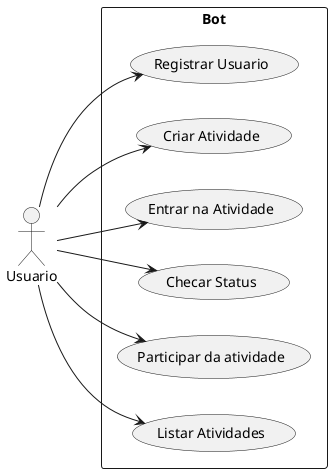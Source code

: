 @startuml
left to right direction
skinparam packageStyle rectangle
:Usuario: as user
rectangle Bot {
    usecase "Registrar Usuario" as la
    usecase "Criar Atividade" as cg
    usecase "Entrar na Atividade" as ja
    usecase "Checar Status" as ca
    usecase "Participar da atividade" as cs
    usecase "Listar Atividades" as pa
    
}
user --> la
user --> ca
user --> cg
user --> pa
user --> cs
user --> ja
@enduml